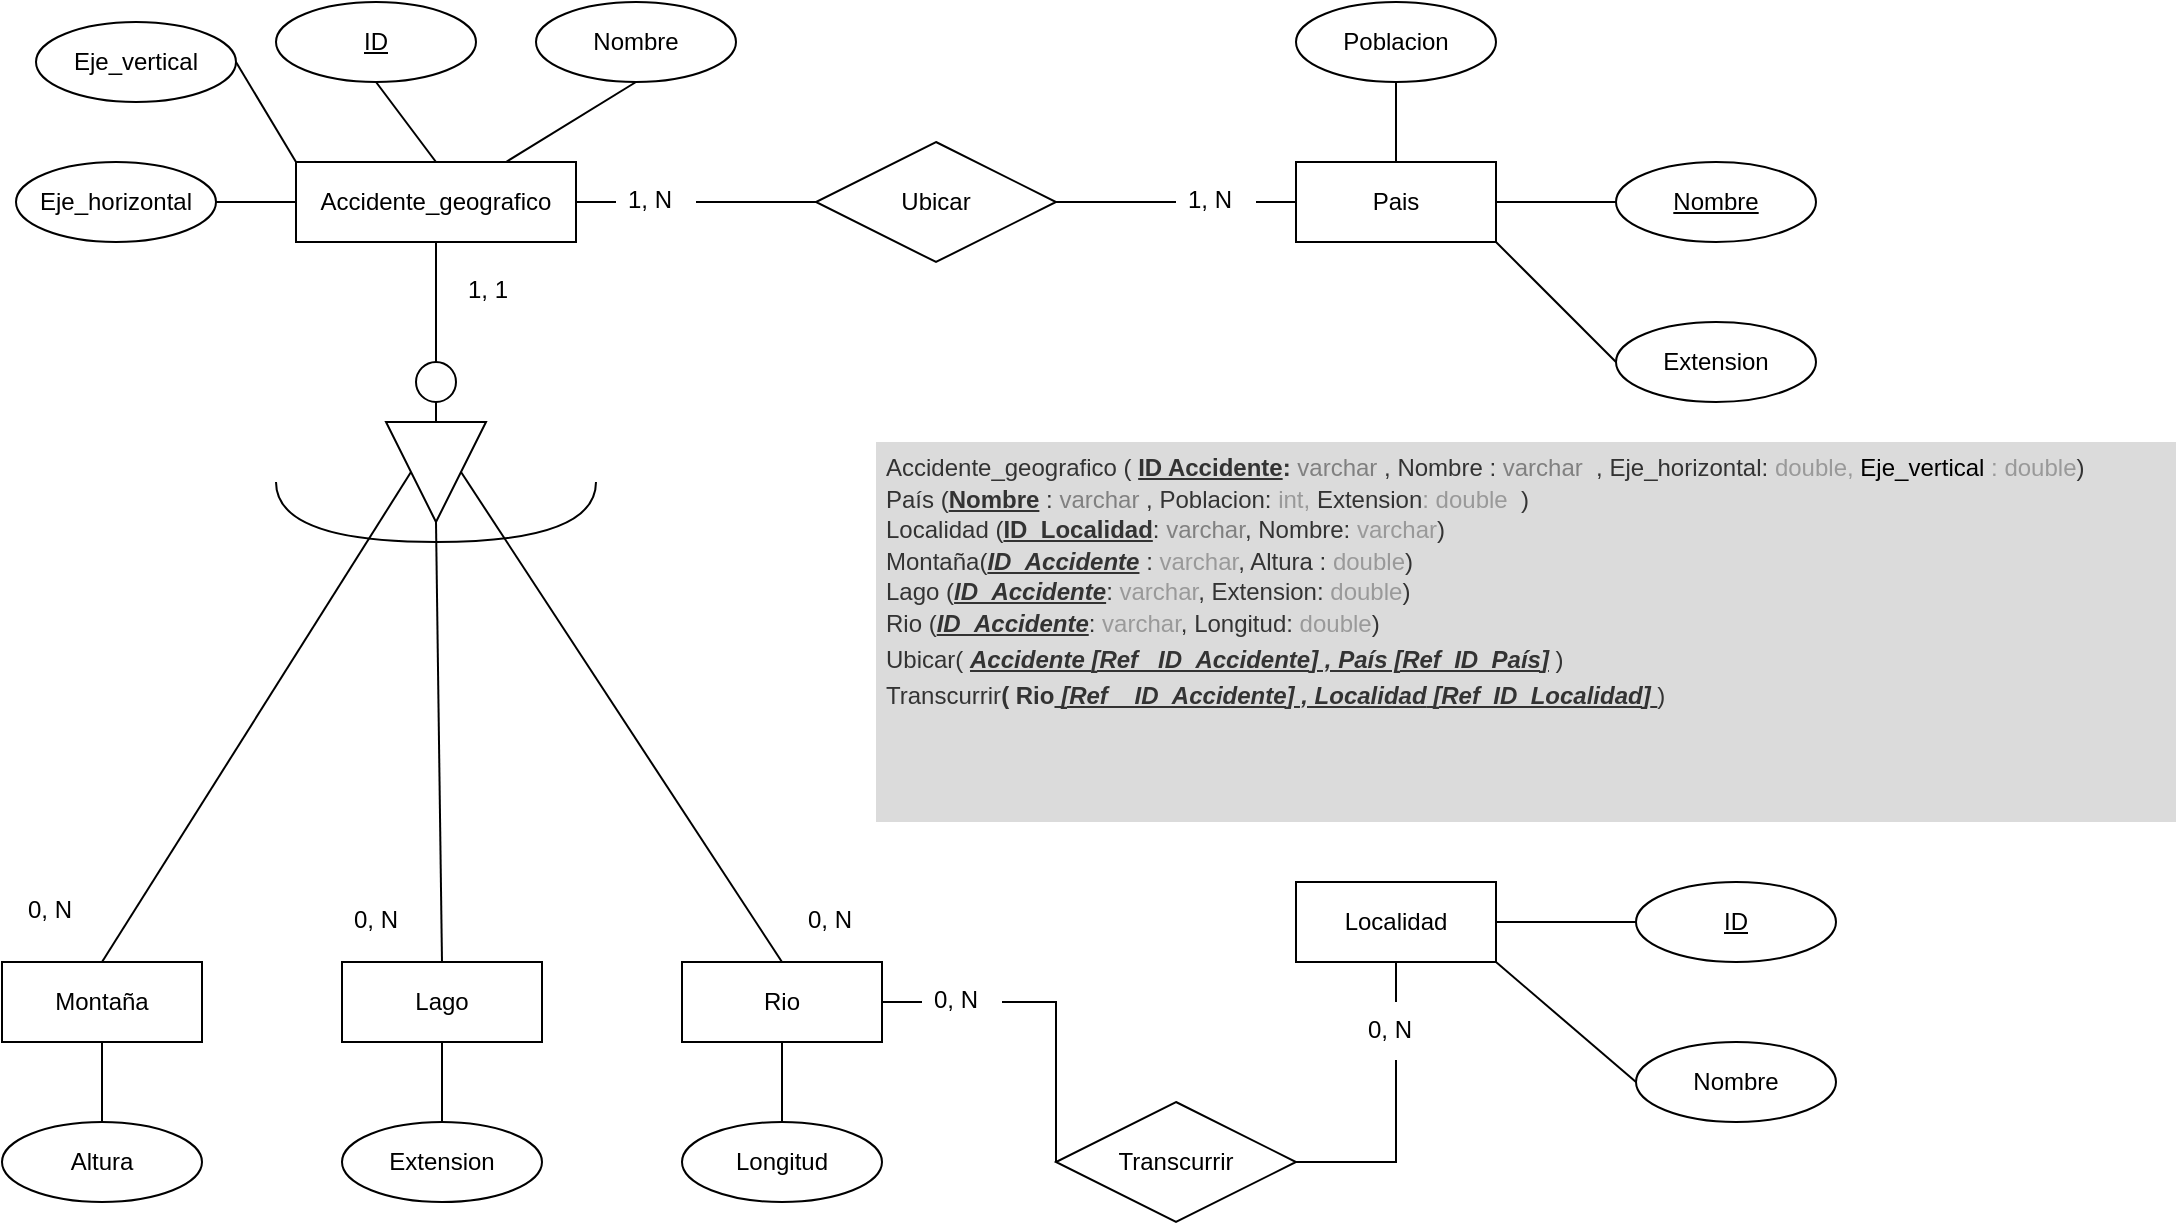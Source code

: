<mxfile version="22.0.4" type="github">
  <diagram name="Página-1" id="Ft3U0_Eo-aGqWZxOjGud">
    <mxGraphModel dx="1434" dy="750" grid="1" gridSize="10" guides="1" tooltips="1" connect="1" arrows="1" fold="1" page="1" pageScale="1" pageWidth="827" pageHeight="1169" math="0" shadow="0">
      <root>
        <mxCell id="0" />
        <mxCell id="1" parent="0" />
        <mxCell id="uraAplfnoRZAoDlfQLzU-1" value="Accidente_geografico" style="whiteSpace=wrap;html=1;align=center;" parent="1" vertex="1">
          <mxGeometry x="330" y="120" width="140" height="40" as="geometry" />
        </mxCell>
        <mxCell id="uraAplfnoRZAoDlfQLzU-2" value="" style="ellipse;whiteSpace=wrap;html=1;aspect=fixed;" parent="1" vertex="1">
          <mxGeometry x="390" y="220" width="20" height="20" as="geometry" />
        </mxCell>
        <mxCell id="uraAplfnoRZAoDlfQLzU-3" value="" style="triangle;whiteSpace=wrap;html=1;rotation=90;" parent="1" vertex="1">
          <mxGeometry x="375" y="250" width="50" height="50" as="geometry" />
        </mxCell>
        <mxCell id="uraAplfnoRZAoDlfQLzU-4" value="" style="endArrow=none;html=1;rounded=0;exitX=0.5;exitY=1;exitDx=0;exitDy=0;entryX=0.5;entryY=0;entryDx=0;entryDy=0;" parent="1" source="uraAplfnoRZAoDlfQLzU-1" target="uraAplfnoRZAoDlfQLzU-2" edge="1">
          <mxGeometry width="50" height="50" relative="1" as="geometry">
            <mxPoint x="390" y="430" as="sourcePoint" />
            <mxPoint x="440" y="380" as="targetPoint" />
          </mxGeometry>
        </mxCell>
        <mxCell id="uraAplfnoRZAoDlfQLzU-5" value="" style="endArrow=none;html=1;rounded=0;exitX=0.5;exitY=1;exitDx=0;exitDy=0;entryX=0;entryY=0.5;entryDx=0;entryDy=0;" parent="1" source="uraAplfnoRZAoDlfQLzU-2" target="uraAplfnoRZAoDlfQLzU-3" edge="1">
          <mxGeometry width="50" height="50" relative="1" as="geometry">
            <mxPoint x="390" y="460" as="sourcePoint" />
            <mxPoint x="440" y="410" as="targetPoint" />
          </mxGeometry>
        </mxCell>
        <mxCell id="uraAplfnoRZAoDlfQLzU-6" value="" style="endArrow=none;html=1;rounded=0;edgeStyle=orthogonalEdgeStyle;curved=1;" parent="1" edge="1">
          <mxGeometry width="50" height="50" relative="1" as="geometry">
            <mxPoint x="320" y="280" as="sourcePoint" />
            <mxPoint x="480" y="280" as="targetPoint" />
            <Array as="points">
              <mxPoint x="320" y="310" />
              <mxPoint x="480" y="310" />
            </Array>
          </mxGeometry>
        </mxCell>
        <mxCell id="uraAplfnoRZAoDlfQLzU-7" value="Lago" style="whiteSpace=wrap;html=1;align=center;" parent="1" vertex="1">
          <mxGeometry x="353" y="520" width="100" height="40" as="geometry" />
        </mxCell>
        <mxCell id="uraAplfnoRZAoDlfQLzU-8" value="ID" style="ellipse;whiteSpace=wrap;html=1;align=center;fontStyle=4;" parent="1" vertex="1">
          <mxGeometry x="320" y="40" width="100" height="40" as="geometry" />
        </mxCell>
        <mxCell id="uraAplfnoRZAoDlfQLzU-9" value="Nombre" style="ellipse;whiteSpace=wrap;html=1;align=center;" parent="1" vertex="1">
          <mxGeometry x="450" y="40" width="100" height="40" as="geometry" />
        </mxCell>
        <mxCell id="uraAplfnoRZAoDlfQLzU-10" value="Eje_vertical" style="ellipse;whiteSpace=wrap;html=1;align=center;" parent="1" vertex="1">
          <mxGeometry x="200" y="50" width="100" height="40" as="geometry" />
        </mxCell>
        <mxCell id="uraAplfnoRZAoDlfQLzU-11" value="Eje_horizontal" style="ellipse;whiteSpace=wrap;html=1;align=center;" parent="1" vertex="1">
          <mxGeometry x="190" y="120" width="100" height="40" as="geometry" />
        </mxCell>
        <mxCell id="uraAplfnoRZAoDlfQLzU-12" value="Extension" style="ellipse;whiteSpace=wrap;html=1;align=center;" parent="1" vertex="1">
          <mxGeometry x="353" y="600" width="100" height="40" as="geometry" />
        </mxCell>
        <mxCell id="uraAplfnoRZAoDlfQLzU-13" value="Montaña" style="whiteSpace=wrap;html=1;align=center;" parent="1" vertex="1">
          <mxGeometry x="183" y="520" width="100" height="40" as="geometry" />
        </mxCell>
        <mxCell id="uraAplfnoRZAoDlfQLzU-14" value="Altura" style="ellipse;whiteSpace=wrap;html=1;align=center;" parent="1" vertex="1">
          <mxGeometry x="183" y="600" width="100" height="40" as="geometry" />
        </mxCell>
        <mxCell id="uraAplfnoRZAoDlfQLzU-15" value="Rio" style="whiteSpace=wrap;html=1;align=center;" parent="1" vertex="1">
          <mxGeometry x="523" y="520" width="100" height="40" as="geometry" />
        </mxCell>
        <mxCell id="uraAplfnoRZAoDlfQLzU-16" value="Longitud" style="ellipse;whiteSpace=wrap;html=1;align=center;" parent="1" vertex="1">
          <mxGeometry x="523" y="600" width="100" height="40" as="geometry" />
        </mxCell>
        <mxCell id="uraAplfnoRZAoDlfQLzU-17" value="" style="endArrow=none;html=1;rounded=0;exitX=0.5;exitY=0;exitDx=0;exitDy=0;entryX=1;entryY=0.5;entryDx=0;entryDy=0;" parent="1" source="uraAplfnoRZAoDlfQLzU-7" target="uraAplfnoRZAoDlfQLzU-3" edge="1">
          <mxGeometry relative="1" as="geometry">
            <mxPoint x="333" y="460" as="sourcePoint" />
            <mxPoint x="493" y="460" as="targetPoint" />
          </mxGeometry>
        </mxCell>
        <mxCell id="uraAplfnoRZAoDlfQLzU-18" value="" style="endArrow=none;html=1;rounded=0;exitX=0.5;exitY=0;exitDx=0;exitDy=0;entryX=0.5;entryY=1;entryDx=0;entryDy=0;" parent="1" source="uraAplfnoRZAoDlfQLzU-13" target="uraAplfnoRZAoDlfQLzU-3" edge="1">
          <mxGeometry relative="1" as="geometry">
            <mxPoint x="413" y="530" as="sourcePoint" />
            <mxPoint x="413" y="440" as="targetPoint" />
          </mxGeometry>
        </mxCell>
        <mxCell id="uraAplfnoRZAoDlfQLzU-19" value="" style="endArrow=none;html=1;rounded=0;exitX=0.5;exitY=0;exitDx=0;exitDy=0;entryX=0.5;entryY=0;entryDx=0;entryDy=0;" parent="1" source="uraAplfnoRZAoDlfQLzU-15" target="uraAplfnoRZAoDlfQLzU-3" edge="1">
          <mxGeometry relative="1" as="geometry">
            <mxPoint x="243" y="530" as="sourcePoint" />
            <mxPoint x="401" y="415" as="targetPoint" />
          </mxGeometry>
        </mxCell>
        <mxCell id="uraAplfnoRZAoDlfQLzU-20" value="Pais" style="whiteSpace=wrap;html=1;align=center;" parent="1" vertex="1">
          <mxGeometry x="830" y="120" width="100" height="40" as="geometry" />
        </mxCell>
        <mxCell id="uraAplfnoRZAoDlfQLzU-21" value="Nombre" style="ellipse;whiteSpace=wrap;html=1;align=center;fontStyle=4;" parent="1" vertex="1">
          <mxGeometry x="990" y="120" width="100" height="40" as="geometry" />
        </mxCell>
        <mxCell id="uraAplfnoRZAoDlfQLzU-22" value="Ubicar" style="shape=rhombus;perimeter=rhombusPerimeter;whiteSpace=wrap;html=1;align=center;" parent="1" vertex="1">
          <mxGeometry x="590" y="110" width="120" height="60" as="geometry" />
        </mxCell>
        <mxCell id="uraAplfnoRZAoDlfQLzU-23" value="Extension" style="ellipse;whiteSpace=wrap;html=1;align=center;" parent="1" vertex="1">
          <mxGeometry x="990" y="200" width="100" height="40" as="geometry" />
        </mxCell>
        <mxCell id="uraAplfnoRZAoDlfQLzU-24" value="Poblacion" style="ellipse;whiteSpace=wrap;html=1;align=center;" parent="1" vertex="1">
          <mxGeometry x="830" y="40" width="100" height="40" as="geometry" />
        </mxCell>
        <mxCell id="uraAplfnoRZAoDlfQLzU-25" value="1, N" style="text;strokeColor=none;fillColor=none;spacingLeft=4;spacingRight=4;overflow=hidden;rotatable=0;points=[[0,0.5],[1,0.5]];portConstraint=eastwest;fontSize=12;whiteSpace=wrap;html=1;" parent="1" vertex="1">
          <mxGeometry x="770" y="125" width="40" height="30" as="geometry" />
        </mxCell>
        <mxCell id="uraAplfnoRZAoDlfQLzU-26" value="1, N" style="text;strokeColor=none;fillColor=none;spacingLeft=4;spacingRight=4;overflow=hidden;rotatable=0;points=[[0,0.5],[1,0.5]];portConstraint=eastwest;fontSize=12;whiteSpace=wrap;html=1;" parent="1" vertex="1">
          <mxGeometry x="490" y="125" width="40" height="30" as="geometry" />
        </mxCell>
        <mxCell id="uraAplfnoRZAoDlfQLzU-27" value="" style="endArrow=none;html=1;rounded=0;exitX=1;exitY=0.5;exitDx=0;exitDy=0;entryX=0;entryY=0.5;entryDx=0;entryDy=0;" parent="1" source="uraAplfnoRZAoDlfQLzU-1" target="uraAplfnoRZAoDlfQLzU-26" edge="1">
          <mxGeometry relative="1" as="geometry">
            <mxPoint x="630" y="300" as="sourcePoint" />
            <mxPoint x="790" y="300" as="targetPoint" />
          </mxGeometry>
        </mxCell>
        <mxCell id="uraAplfnoRZAoDlfQLzU-28" value="" style="endArrow=none;html=1;rounded=0;exitX=1;exitY=0.5;exitDx=0;exitDy=0;" parent="1" source="uraAplfnoRZAoDlfQLzU-26" target="uraAplfnoRZAoDlfQLzU-22" edge="1">
          <mxGeometry relative="1" as="geometry">
            <mxPoint x="630" y="300" as="sourcePoint" />
            <mxPoint x="790" y="300" as="targetPoint" />
          </mxGeometry>
        </mxCell>
        <mxCell id="uraAplfnoRZAoDlfQLzU-29" value="" style="endArrow=none;html=1;rounded=0;exitX=0;exitY=0.5;exitDx=0;exitDy=0;entryX=1;entryY=0.5;entryDx=0;entryDy=0;" parent="1" source="uraAplfnoRZAoDlfQLzU-25" target="uraAplfnoRZAoDlfQLzU-22" edge="1">
          <mxGeometry relative="1" as="geometry">
            <mxPoint x="540" y="150" as="sourcePoint" />
            <mxPoint x="600" y="150" as="targetPoint" />
          </mxGeometry>
        </mxCell>
        <mxCell id="uraAplfnoRZAoDlfQLzU-30" value="" style="endArrow=none;html=1;rounded=0;exitX=0;exitY=0.5;exitDx=0;exitDy=0;entryX=1;entryY=0.5;entryDx=0;entryDy=0;" parent="1" source="uraAplfnoRZAoDlfQLzU-20" target="uraAplfnoRZAoDlfQLzU-25" edge="1">
          <mxGeometry relative="1" as="geometry">
            <mxPoint x="550" y="160" as="sourcePoint" />
            <mxPoint x="610" y="160" as="targetPoint" />
          </mxGeometry>
        </mxCell>
        <mxCell id="uraAplfnoRZAoDlfQLzU-31" value="Localidad" style="whiteSpace=wrap;html=1;align=center;" parent="1" vertex="1">
          <mxGeometry x="830" y="480" width="100" height="40" as="geometry" />
        </mxCell>
        <mxCell id="uraAplfnoRZAoDlfQLzU-32" value="ID" style="ellipse;whiteSpace=wrap;html=1;align=center;fontStyle=4;" parent="1" vertex="1">
          <mxGeometry x="1000" y="480" width="100" height="40" as="geometry" />
        </mxCell>
        <mxCell id="uraAplfnoRZAoDlfQLzU-33" value="Nombre" style="ellipse;whiteSpace=wrap;html=1;align=center;" parent="1" vertex="1">
          <mxGeometry x="1000" y="560" width="100" height="40" as="geometry" />
        </mxCell>
        <mxCell id="uraAplfnoRZAoDlfQLzU-34" value="Transcurrir" style="shape=rhombus;perimeter=rhombusPerimeter;whiteSpace=wrap;html=1;align=center;" parent="1" vertex="1">
          <mxGeometry x="710" y="590" width="120" height="60" as="geometry" />
        </mxCell>
        <mxCell id="uraAplfnoRZAoDlfQLzU-35" value="0, N" style="text;strokeColor=none;fillColor=none;spacingLeft=4;spacingRight=4;overflow=hidden;rotatable=0;points=[[0,0.5],[1,0.5]];portConstraint=eastwest;fontSize=12;whiteSpace=wrap;html=1;" parent="1" vertex="1">
          <mxGeometry x="860" y="540" width="40" height="30" as="geometry" />
        </mxCell>
        <mxCell id="uraAplfnoRZAoDlfQLzU-36" value="0, N" style="text;strokeColor=none;fillColor=none;spacingLeft=4;spacingRight=4;overflow=hidden;rotatable=0;points=[[0,0.5],[1,0.5]];portConstraint=eastwest;fontSize=12;whiteSpace=wrap;html=1;" parent="1" vertex="1">
          <mxGeometry x="643" y="525" width="40" height="30" as="geometry" />
        </mxCell>
        <mxCell id="uraAplfnoRZAoDlfQLzU-37" value="" style="endArrow=none;html=1;rounded=0;exitX=1;exitY=0.5;exitDx=0;exitDy=0;entryX=0;entryY=0.5;entryDx=0;entryDy=0;" parent="1" source="uraAplfnoRZAoDlfQLzU-15" target="uraAplfnoRZAoDlfQLzU-36" edge="1">
          <mxGeometry relative="1" as="geometry">
            <mxPoint x="633" y="460" as="sourcePoint" />
            <mxPoint x="793" y="460" as="targetPoint" />
          </mxGeometry>
        </mxCell>
        <mxCell id="uraAplfnoRZAoDlfQLzU-38" value="" style="endArrow=none;html=1;rounded=0;exitX=1;exitY=0.5;exitDx=0;exitDy=0;entryX=0;entryY=0.5;entryDx=0;entryDy=0;" parent="1" source="uraAplfnoRZAoDlfQLzU-36" target="uraAplfnoRZAoDlfQLzU-34" edge="1">
          <mxGeometry relative="1" as="geometry">
            <mxPoint x="633" y="460" as="sourcePoint" />
            <mxPoint x="793" y="460" as="targetPoint" />
            <Array as="points">
              <mxPoint x="710" y="540" />
            </Array>
          </mxGeometry>
        </mxCell>
        <mxCell id="uraAplfnoRZAoDlfQLzU-39" value="" style="endArrow=none;html=1;rounded=0;exitX=1;exitY=0.5;exitDx=0;exitDy=0;entryX=0.5;entryY=0.967;entryDx=0;entryDy=0;entryPerimeter=0;" parent="1" source="uraAplfnoRZAoDlfQLzU-34" target="uraAplfnoRZAoDlfQLzU-35" edge="1">
          <mxGeometry relative="1" as="geometry">
            <mxPoint x="633" y="460" as="sourcePoint" />
            <mxPoint x="793" y="460" as="targetPoint" />
            <Array as="points">
              <mxPoint x="880" y="620" />
            </Array>
          </mxGeometry>
        </mxCell>
        <mxCell id="uraAplfnoRZAoDlfQLzU-40" value="" style="endArrow=none;html=1;rounded=0;exitX=0.5;exitY=0;exitDx=0;exitDy=0;exitPerimeter=0;entryX=0.5;entryY=1;entryDx=0;entryDy=0;" parent="1" source="uraAplfnoRZAoDlfQLzU-35" target="uraAplfnoRZAoDlfQLzU-31" edge="1">
          <mxGeometry relative="1" as="geometry">
            <mxPoint x="633" y="460" as="sourcePoint" />
            <mxPoint x="793" y="460" as="targetPoint" />
          </mxGeometry>
        </mxCell>
        <mxCell id="uraAplfnoRZAoDlfQLzU-41" value="" style="endArrow=none;html=1;rounded=0;exitX=1;exitY=0.5;exitDx=0;exitDy=0;entryX=0;entryY=0.5;entryDx=0;entryDy=0;" parent="1" source="uraAplfnoRZAoDlfQLzU-11" target="uraAplfnoRZAoDlfQLzU-1" edge="1">
          <mxGeometry relative="1" as="geometry">
            <mxPoint x="650" y="400" as="sourcePoint" />
            <mxPoint x="810" y="400" as="targetPoint" />
          </mxGeometry>
        </mxCell>
        <mxCell id="uraAplfnoRZAoDlfQLzU-42" value="" style="endArrow=none;html=1;rounded=0;exitX=1;exitY=0.5;exitDx=0;exitDy=0;entryX=0;entryY=0;entryDx=0;entryDy=0;" parent="1" source="uraAplfnoRZAoDlfQLzU-10" target="uraAplfnoRZAoDlfQLzU-1" edge="1">
          <mxGeometry relative="1" as="geometry">
            <mxPoint x="300" y="150" as="sourcePoint" />
            <mxPoint x="340" y="150" as="targetPoint" />
          </mxGeometry>
        </mxCell>
        <mxCell id="uraAplfnoRZAoDlfQLzU-43" value="" style="endArrow=none;html=1;rounded=0;exitX=0.5;exitY=1;exitDx=0;exitDy=0;entryX=0.5;entryY=0;entryDx=0;entryDy=0;" parent="1" source="uraAplfnoRZAoDlfQLzU-8" target="uraAplfnoRZAoDlfQLzU-1" edge="1">
          <mxGeometry relative="1" as="geometry">
            <mxPoint x="310" y="160" as="sourcePoint" />
            <mxPoint x="350" y="160" as="targetPoint" />
          </mxGeometry>
        </mxCell>
        <mxCell id="uraAplfnoRZAoDlfQLzU-44" value="" style="endArrow=none;html=1;rounded=0;exitX=0.5;exitY=1;exitDx=0;exitDy=0;entryX=0.75;entryY=0;entryDx=0;entryDy=0;" parent="1" source="uraAplfnoRZAoDlfQLzU-9" target="uraAplfnoRZAoDlfQLzU-1" edge="1">
          <mxGeometry relative="1" as="geometry">
            <mxPoint x="320" y="170" as="sourcePoint" />
            <mxPoint x="360" y="170" as="targetPoint" />
          </mxGeometry>
        </mxCell>
        <mxCell id="uraAplfnoRZAoDlfQLzU-45" value="" style="endArrow=none;html=1;rounded=0;exitX=0.5;exitY=0;exitDx=0;exitDy=0;entryX=0.5;entryY=1;entryDx=0;entryDy=0;" parent="1" source="uraAplfnoRZAoDlfQLzU-16" target="uraAplfnoRZAoDlfQLzU-15" edge="1">
          <mxGeometry relative="1" as="geometry">
            <mxPoint x="660" y="400" as="sourcePoint" />
            <mxPoint x="810" y="400" as="targetPoint" />
          </mxGeometry>
        </mxCell>
        <mxCell id="uraAplfnoRZAoDlfQLzU-46" value="" style="endArrow=none;html=1;rounded=0;exitX=0.5;exitY=0;exitDx=0;exitDy=0;entryX=0.5;entryY=1;entryDx=0;entryDy=0;" parent="1" source="uraAplfnoRZAoDlfQLzU-12" target="uraAplfnoRZAoDlfQLzU-7" edge="1">
          <mxGeometry relative="1" as="geometry">
            <mxPoint x="670" y="410" as="sourcePoint" />
            <mxPoint x="820" y="410" as="targetPoint" />
          </mxGeometry>
        </mxCell>
        <mxCell id="uraAplfnoRZAoDlfQLzU-47" value="" style="endArrow=none;html=1;rounded=0;exitX=0.5;exitY=0;exitDx=0;exitDy=0;entryX=0.5;entryY=1;entryDx=0;entryDy=0;" parent="1" source="uraAplfnoRZAoDlfQLzU-14" target="uraAplfnoRZAoDlfQLzU-13" edge="1">
          <mxGeometry relative="1" as="geometry">
            <mxPoint x="680" y="420" as="sourcePoint" />
            <mxPoint x="830" y="420" as="targetPoint" />
          </mxGeometry>
        </mxCell>
        <mxCell id="uraAplfnoRZAoDlfQLzU-48" value="" style="endArrow=none;html=1;rounded=0;exitX=0.5;exitY=1;exitDx=0;exitDy=0;entryX=0.5;entryY=0;entryDx=0;entryDy=0;" parent="1" source="uraAplfnoRZAoDlfQLzU-24" target="uraAplfnoRZAoDlfQLzU-20" edge="1">
          <mxGeometry relative="1" as="geometry">
            <mxPoint x="690" y="430" as="sourcePoint" />
            <mxPoint x="840" y="430" as="targetPoint" />
          </mxGeometry>
        </mxCell>
        <mxCell id="uraAplfnoRZAoDlfQLzU-49" value="" style="endArrow=none;html=1;rounded=0;exitX=0;exitY=0.5;exitDx=0;exitDy=0;entryX=1;entryY=0.5;entryDx=0;entryDy=0;" parent="1" source="uraAplfnoRZAoDlfQLzU-21" target="uraAplfnoRZAoDlfQLzU-20" edge="1">
          <mxGeometry relative="1" as="geometry">
            <mxPoint x="950" y="180" as="sourcePoint" />
            <mxPoint x="850" y="440" as="targetPoint" />
          </mxGeometry>
        </mxCell>
        <mxCell id="uraAplfnoRZAoDlfQLzU-50" value="" style="endArrow=none;html=1;rounded=0;exitX=1;exitY=1;exitDx=0;exitDy=0;entryX=0;entryY=0.5;entryDx=0;entryDy=0;" parent="1" source="uraAplfnoRZAoDlfQLzU-20" target="uraAplfnoRZAoDlfQLzU-23" edge="1">
          <mxGeometry relative="1" as="geometry">
            <mxPoint x="710" y="450" as="sourcePoint" />
            <mxPoint x="860" y="450" as="targetPoint" />
          </mxGeometry>
        </mxCell>
        <mxCell id="uraAplfnoRZAoDlfQLzU-51" value="" style="endArrow=none;html=1;rounded=0;exitX=0;exitY=0.5;exitDx=0;exitDy=0;entryX=1;entryY=0.5;entryDx=0;entryDy=0;" parent="1" source="uraAplfnoRZAoDlfQLzU-32" target="uraAplfnoRZAoDlfQLzU-31" edge="1">
          <mxGeometry relative="1" as="geometry">
            <mxPoint x="720" y="460" as="sourcePoint" />
            <mxPoint x="870" y="460" as="targetPoint" />
          </mxGeometry>
        </mxCell>
        <mxCell id="uraAplfnoRZAoDlfQLzU-52" value="" style="endArrow=none;html=1;rounded=0;exitX=0;exitY=0.5;exitDx=0;exitDy=0;entryX=1;entryY=1;entryDx=0;entryDy=0;" parent="1" source="uraAplfnoRZAoDlfQLzU-33" target="uraAplfnoRZAoDlfQLzU-31" edge="1">
          <mxGeometry relative="1" as="geometry">
            <mxPoint x="730" y="470" as="sourcePoint" />
            <mxPoint x="880" y="470" as="targetPoint" />
          </mxGeometry>
        </mxCell>
        <mxCell id="uraAplfnoRZAoDlfQLzU-53" value="1, 1" style="text;strokeColor=none;fillColor=none;spacingLeft=4;spacingRight=4;overflow=hidden;rotatable=0;points=[[0,0.5],[1,0.5]];portConstraint=eastwest;fontSize=12;whiteSpace=wrap;html=1;" parent="1" vertex="1">
          <mxGeometry x="410" y="170" width="40" height="30" as="geometry" />
        </mxCell>
        <mxCell id="uraAplfnoRZAoDlfQLzU-54" value="0, N" style="text;strokeColor=none;fillColor=none;spacingLeft=4;spacingRight=4;overflow=hidden;rotatable=0;points=[[0,0.5],[1,0.5]];portConstraint=eastwest;fontSize=12;whiteSpace=wrap;html=1;" parent="1" vertex="1">
          <mxGeometry x="190" y="480" width="40" height="30" as="geometry" />
        </mxCell>
        <mxCell id="uraAplfnoRZAoDlfQLzU-55" value="0, N" style="text;strokeColor=none;fillColor=none;spacingLeft=4;spacingRight=4;overflow=hidden;rotatable=0;points=[[0,0.5],[1,0.5]];portConstraint=eastwest;fontSize=12;whiteSpace=wrap;html=1;" parent="1" vertex="1">
          <mxGeometry x="353" y="485" width="40" height="30" as="geometry" />
        </mxCell>
        <mxCell id="uraAplfnoRZAoDlfQLzU-56" value="0, N" style="text;strokeColor=none;fillColor=none;spacingLeft=4;spacingRight=4;overflow=hidden;rotatable=0;points=[[0,0.5],[1,0.5]];portConstraint=eastwest;fontSize=12;whiteSpace=wrap;html=1;" parent="1" vertex="1">
          <mxGeometry x="580" y="485" width="40" height="30" as="geometry" />
        </mxCell>
        <mxCell id="O2zsDS8yh-zxwhL4sajV-1" value="&lt;h1 style=&quot;line-height: 150%;&quot;&gt;&lt;div style=&quot;border-color: var(--border-color); font-size: 12px; line-height: 130%;&quot;&gt;&lt;font style=&quot;border-color: var(--border-color);&quot;&gt;&lt;span style=&quot;border-color: var(--border-color);&quot;&gt;&lt;span style=&quot;border-color: var(--border-color);&quot;&gt;&lt;span style=&quot;font-weight: 400;&quot;&gt;Accidente_geografico ( &lt;/span&gt;&lt;u style=&quot;&quot;&gt;ID Accidente&lt;/u&gt;&lt;/span&gt;&lt;span style=&quot;border-color: var(--border-color);&quot;&gt;:&lt;/span&gt;&lt;font style=&quot;font-weight: 400; border-color: var(--border-color);&quot; color=&quot;#808080&quot;&gt;&amp;nbsp;varchar&lt;/font&gt;&lt;span style=&quot;font-weight: 400;&quot;&gt;&amp;nbsp;, Nombre : &lt;font color=&quot;#808080&quot;&gt;varchar&lt;/font&gt;&lt;/span&gt;&lt;span style=&quot;font-weight: 400;&quot;&gt;&amp;nbsp; , Eje_horizontal: &lt;font color=&quot;#999999&quot;&gt;double&lt;/font&gt;&lt;/span&gt;&lt;font style=&quot;font-weight: 400;&quot; color=&quot;#999999&quot;&gt;, &lt;/font&gt;&lt;font color=&quot;#000000&quot; style=&quot;font-weight: 400;&quot;&gt;Eje_vertical&lt;/font&gt;&lt;font style=&quot;font-weight: 400;&quot; color=&quot;#999999&quot;&gt;&amp;nbsp;: double&lt;/font&gt;&lt;span style=&quot;font-weight: 400;&quot;&gt;)&lt;/span&gt;&lt;br&gt;&lt;/span&gt;&lt;/font&gt;&lt;/div&gt;&lt;div style=&quot;border-color: var(--border-color); font-size: 12px; line-height: 130%;&quot;&gt;&lt;font style=&quot;border-color: var(--border-color);&quot;&gt;&lt;span style=&quot;border-color: var(--border-color);&quot;&gt;&lt;span style=&quot;border-color: var(--border-color);&quot;&gt;&lt;span style=&quot;font-weight: 400;&quot;&gt;País (&lt;/span&gt;&lt;u&gt;Nombre&lt;/u&gt;&lt;/span&gt;&lt;span style=&quot;font-weight: 400; border-color: var(--border-color);&quot;&gt;&amp;nbsp;&lt;/span&gt;&lt;span style=&quot;font-weight: 400; border-color: var(--border-color);&quot;&gt;: &lt;font color=&quot;#808080&quot;&gt;varchar&lt;/font&gt;&lt;/span&gt;&lt;span style=&quot;font-weight: 400; border-color: var(--border-color);&quot;&gt;&amp;nbsp;, Poblacion: &lt;font color=&quot;#999999&quot;&gt;int, &lt;/font&gt;Extension&lt;font color=&quot;#999999&quot;&gt;: double&lt;/font&gt;&amp;nbsp;&amp;nbsp;&lt;/span&gt;&lt;span style=&quot;border-color: var(--border-color);&quot;&gt;&lt;span style=&quot;font-weight: 400;&quot;&gt;)&amp;nbsp;&lt;/span&gt;&lt;/span&gt;&lt;/span&gt;&lt;/font&gt;&lt;/div&gt;&lt;div style=&quot;border-color: var(--border-color); font-size: 12px; line-height: 130%;&quot;&gt;&lt;font style=&quot;border-color: var(--border-color);&quot;&gt;&lt;span style=&quot;border-color: var(--border-color);&quot;&gt;&lt;span style=&quot;font-weight: 400;&quot;&gt;Localidad (&lt;/span&gt;&lt;u&gt;ID_Localidad&lt;/u&gt;&lt;/span&gt;&lt;span style=&quot;font-weight: 400;&quot;&gt;: &lt;font color=&quot;#808080&quot;&gt;varchar&lt;/font&gt;&lt;/span&gt;&lt;b style=&quot;font-weight: 400; border-color: var(--border-color);&quot;&gt;,&lt;/b&gt;&lt;span style=&quot;font-weight: 400;&quot;&gt;&amp;nbsp;Nombre: &lt;font color=&quot;#999999&quot;&gt;varchar&lt;/font&gt;&lt;/span&gt;&lt;span style=&quot;font-weight: 400;&quot;&gt;)&amp;nbsp;&lt;/span&gt;&lt;/font&gt;&lt;/div&gt;&lt;div style=&quot;border-color: var(--border-color); font-size: 12px; line-height: 130%;&quot;&gt;&lt;span style=&quot;background-color: initial; font-weight: 400; border-color: var(--border-color);&quot;&gt;Montaña(&lt;/span&gt;&lt;span style=&quot;background-color: initial; border-color: var(--border-color);&quot;&gt;&lt;u&gt;&lt;i&gt;ID_Accidente&lt;/i&gt;&lt;/u&gt;&lt;/span&gt;&lt;span style=&quot;background-color: initial; font-weight: 400; border-color: var(--border-color);&quot;&gt;&amp;nbsp;:&lt;font color=&quot;#999999&quot;&gt;&amp;nbsp;varchar&lt;/font&gt;, Altura :&lt;font color=&quot;#999999&quot;&gt;&amp;nbsp;double&lt;/font&gt;&lt;/span&gt;&lt;span style=&quot;background-color: initial;&quot;&gt;&lt;span style=&quot;font-weight: 400;&quot;&gt;)&lt;/span&gt;&lt;i style=&quot;&quot;&gt;&lt;font style=&quot;&quot; color=&quot;#000000&quot;&gt;&amp;nbsp;&lt;/font&gt;&lt;/i&gt;&lt;/span&gt;&lt;br&gt;&lt;/div&gt;&lt;div style=&quot;border-color: var(--border-color); font-size: 12px; line-height: 130%;&quot;&gt;&lt;span style=&quot;background-color: initial; font-weight: 400;&quot;&gt;Lago (&lt;/span&gt;&lt;span style=&quot;background-color: initial;&quot;&gt;&lt;u&gt;&lt;i&gt;ID_Accidente&lt;/i&gt;&lt;/u&gt;&lt;/span&gt;&lt;span style=&quot;background-color: initial; font-weight: 400;&quot;&gt;: &lt;font color=&quot;#999999&quot;&gt;varchar&lt;/font&gt;, Extension: &lt;font color=&quot;#999999&quot;&gt;double&lt;/font&gt;&lt;/span&gt;&lt;span style=&quot;background-color: initial; font-weight: 400;&quot;&gt;)&lt;/span&gt;&lt;/div&gt;&lt;div style=&quot;border-color: var(--border-color); font-size: 12px; line-height: 130%;&quot;&gt;&lt;span style=&quot;background-color: initial; font-weight: 400;&quot;&gt;Rio (&lt;/span&gt;&lt;span style=&quot;background-color: initial;&quot;&gt;&lt;u&gt;&lt;i&gt;ID_Accidente&lt;/i&gt;&lt;/u&gt;&lt;/span&gt;&lt;span style=&quot;background-color: initial; font-weight: 400;&quot;&gt;: &lt;font color=&quot;#999999&quot;&gt;varchar&lt;/font&gt;, Longitud: &lt;font color=&quot;#999999&quot;&gt;double&lt;/font&gt;)&lt;/span&gt;&lt;/div&gt;&lt;div style=&quot;border-color: var(--border-color); font-weight: 400; font-size: 12px; line-height: 150%;&quot;&gt;&lt;/div&gt;&lt;span style=&quot;border-color: var(--border-color); font-size: 12px;&quot;&gt;&lt;div style=&quot;border-color: var(--border-color); line-height: 150%;&quot;&gt;&lt;font style=&quot;border-color: var(--border-color);&quot;&gt;&lt;b style=&quot;font-style: normal; font-weight: 400; border-color: var(--border-color);&quot;&gt;Ubicar(&lt;/b&gt;&lt;b style=&quot;font-style: normal; font-weight: 400; border-color: var(--border-color);&quot;&gt;&amp;nbsp;&lt;/b&gt;&lt;span style=&quot;border-color: var(--border-color);&quot;&gt;&lt;i&gt;&lt;u&gt;Accidente&amp;nbsp;&lt;/u&gt;&lt;/i&gt;&lt;/span&gt;&lt;/font&gt;&lt;span style=&quot;font-weight: 400; background-color: initial; border-color: var(--border-color);&quot;&gt;&lt;b style=&quot;border-color: var(--border-color);&quot;&gt;&lt;u style=&quot;&quot;&gt;&lt;i&gt;[Ref_ ID_Accidente] , País [Ref_ID_País]&lt;/i&gt;&lt;/u&gt;&lt;/b&gt;&lt;/span&gt;&lt;span style=&quot;font-weight: 400; background-color: initial;&quot;&gt;&lt;i&gt;&amp;nbsp;&lt;/i&gt;&lt;/span&gt;&lt;span style=&quot;font-style: normal; font-weight: 400; background-color: initial;&quot;&gt;)&lt;/span&gt;&lt;/div&gt;&lt;div style=&quot;border-color: var(--border-color); line-height: 150%;&quot;&gt;&lt;span style=&quot;font-style: normal;&quot;&gt;&lt;span style=&quot;font-weight: normal;&quot;&gt;Transcurrir&lt;/span&gt;( Rio&lt;/span&gt;&lt;span style=&quot;background-color: initial; font-weight: normal; border-color: var(--border-color);&quot;&gt;&lt;span style=&quot;border-color: var(--border-color); background-color: initial;&quot;&gt;&lt;b style=&quot;border-color: var(--border-color);&quot;&gt;&lt;i&gt;&lt;u&gt;&amp;nbsp;&lt;/u&gt;&lt;/i&gt;&lt;/b&gt;&lt;i&gt;&lt;b style=&quot;text-decoration-line: underline; border-color: var(--border-color);&quot;&gt;[Ref__ID_Accidente] , Localidad&lt;/b&gt;&lt;b style=&quot;text-decoration-line: underline; border-color: var(--border-color);&quot;&gt;&amp;nbsp;&lt;/b&gt;&lt;b style=&quot;text-decoration-line: underline; border-color: var(--border-color);&quot;&gt;[Ref_ID_Localidad]&lt;/b&gt;&lt;/i&gt;&lt;/span&gt;&lt;span style=&quot;text-decoration-line: underline; font-style: normal; border-color: var(--border-color); background-color: initial;&quot;&gt;&amp;nbsp;&lt;/span&gt;&lt;/span&gt;&lt;span style=&quot;font-style: normal; background-color: initial; font-weight: normal;&quot;&gt;)&amp;nbsp;&lt;/span&gt;&lt;/div&gt;&lt;/span&gt;&lt;/h1&gt;" style="text;html=1;strokeColor=none;fillColor=#dbdbdb;spacing=5;spacingTop=-20;whiteSpace=wrap;overflow=hidden;rounded=0;fontColor=#333333;" vertex="1" parent="1">
          <mxGeometry x="620" y="260" width="650" height="190" as="geometry" />
        </mxCell>
      </root>
    </mxGraphModel>
  </diagram>
</mxfile>

